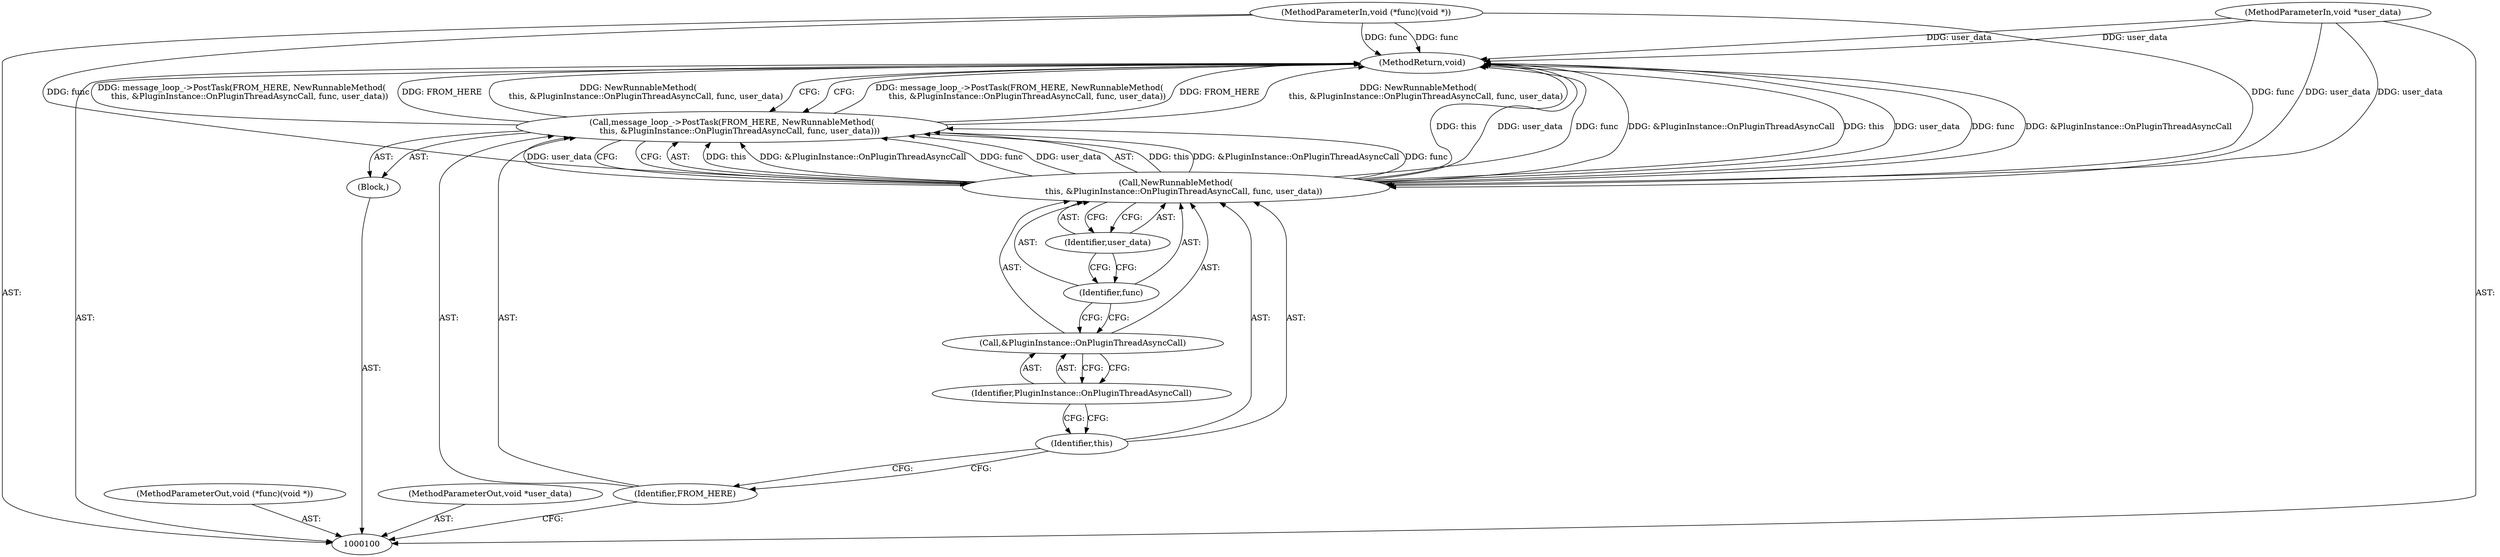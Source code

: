 digraph "1_Chrome_ea3d1d84be3d6f97bf50e76511c9e26af6895533_30" {
"1000112" [label="(MethodReturn,void)"];
"1000101" [label="(MethodParameterIn,void (*func)(void *))"];
"1000134" [label="(MethodParameterOut,void (*func)(void *))"];
"1000102" [label="(MethodParameterIn,void *user_data)"];
"1000135" [label="(MethodParameterOut,void *user_data)"];
"1000103" [label="(Block,)"];
"1000104" [label="(Call,message_loop_->PostTask(FROM_HERE, NewRunnableMethod(\n      this, &PluginInstance::OnPluginThreadAsyncCall, func, user_data)))"];
"1000105" [label="(Identifier,FROM_HERE)"];
"1000106" [label="(Call,NewRunnableMethod(\n      this, &PluginInstance::OnPluginThreadAsyncCall, func, user_data))"];
"1000108" [label="(Call,&PluginInstance::OnPluginThreadAsyncCall)"];
"1000109" [label="(Identifier,PluginInstance::OnPluginThreadAsyncCall)"];
"1000110" [label="(Identifier,func)"];
"1000107" [label="(Identifier,this)"];
"1000111" [label="(Identifier,user_data)"];
"1000112" -> "1000100"  [label="AST: "];
"1000112" -> "1000104"  [label="CFG: "];
"1000106" -> "1000112"  [label="DDG: &PluginInstance::OnPluginThreadAsyncCall"];
"1000106" -> "1000112"  [label="DDG: this"];
"1000106" -> "1000112"  [label="DDG: user_data"];
"1000106" -> "1000112"  [label="DDG: func"];
"1000104" -> "1000112"  [label="DDG: message_loop_->PostTask(FROM_HERE, NewRunnableMethod(\n      this, &PluginInstance::OnPluginThreadAsyncCall, func, user_data))"];
"1000104" -> "1000112"  [label="DDG: FROM_HERE"];
"1000104" -> "1000112"  [label="DDG: NewRunnableMethod(\n      this, &PluginInstance::OnPluginThreadAsyncCall, func, user_data)"];
"1000102" -> "1000112"  [label="DDG: user_data"];
"1000101" -> "1000112"  [label="DDG: func"];
"1000101" -> "1000100"  [label="AST: "];
"1000101" -> "1000112"  [label="DDG: func"];
"1000101" -> "1000106"  [label="DDG: func"];
"1000134" -> "1000100"  [label="AST: "];
"1000102" -> "1000100"  [label="AST: "];
"1000102" -> "1000112"  [label="DDG: user_data"];
"1000102" -> "1000106"  [label="DDG: user_data"];
"1000135" -> "1000100"  [label="AST: "];
"1000103" -> "1000100"  [label="AST: "];
"1000104" -> "1000103"  [label="AST: "];
"1000104" -> "1000103"  [label="AST: "];
"1000104" -> "1000106"  [label="CFG: "];
"1000105" -> "1000104"  [label="AST: "];
"1000106" -> "1000104"  [label="AST: "];
"1000112" -> "1000104"  [label="CFG: "];
"1000104" -> "1000112"  [label="DDG: message_loop_->PostTask(FROM_HERE, NewRunnableMethod(\n      this, &PluginInstance::OnPluginThreadAsyncCall, func, user_data))"];
"1000104" -> "1000112"  [label="DDG: FROM_HERE"];
"1000104" -> "1000112"  [label="DDG: NewRunnableMethod(\n      this, &PluginInstance::OnPluginThreadAsyncCall, func, user_data)"];
"1000106" -> "1000104"  [label="DDG: this"];
"1000106" -> "1000104"  [label="DDG: &PluginInstance::OnPluginThreadAsyncCall"];
"1000106" -> "1000104"  [label="DDG: func"];
"1000106" -> "1000104"  [label="DDG: user_data"];
"1000105" -> "1000104"  [label="AST: "];
"1000105" -> "1000100"  [label="CFG: "];
"1000107" -> "1000105"  [label="CFG: "];
"1000106" -> "1000104"  [label="AST: "];
"1000106" -> "1000111"  [label="CFG: "];
"1000107" -> "1000106"  [label="AST: "];
"1000108" -> "1000106"  [label="AST: "];
"1000110" -> "1000106"  [label="AST: "];
"1000111" -> "1000106"  [label="AST: "];
"1000104" -> "1000106"  [label="CFG: "];
"1000106" -> "1000112"  [label="DDG: &PluginInstance::OnPluginThreadAsyncCall"];
"1000106" -> "1000112"  [label="DDG: this"];
"1000106" -> "1000112"  [label="DDG: user_data"];
"1000106" -> "1000112"  [label="DDG: func"];
"1000106" -> "1000104"  [label="DDG: this"];
"1000106" -> "1000104"  [label="DDG: &PluginInstance::OnPluginThreadAsyncCall"];
"1000106" -> "1000104"  [label="DDG: func"];
"1000106" -> "1000104"  [label="DDG: user_data"];
"1000101" -> "1000106"  [label="DDG: func"];
"1000102" -> "1000106"  [label="DDG: user_data"];
"1000108" -> "1000106"  [label="AST: "];
"1000108" -> "1000109"  [label="CFG: "];
"1000109" -> "1000108"  [label="AST: "];
"1000110" -> "1000108"  [label="CFG: "];
"1000109" -> "1000108"  [label="AST: "];
"1000109" -> "1000107"  [label="CFG: "];
"1000108" -> "1000109"  [label="CFG: "];
"1000110" -> "1000106"  [label="AST: "];
"1000110" -> "1000108"  [label="CFG: "];
"1000111" -> "1000110"  [label="CFG: "];
"1000107" -> "1000106"  [label="AST: "];
"1000107" -> "1000105"  [label="CFG: "];
"1000109" -> "1000107"  [label="CFG: "];
"1000111" -> "1000106"  [label="AST: "];
"1000111" -> "1000110"  [label="CFG: "];
"1000106" -> "1000111"  [label="CFG: "];
}
